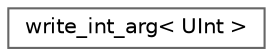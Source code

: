 digraph "类继承关系图"
{
 // LATEX_PDF_SIZE
  bgcolor="transparent";
  edge [fontname=Helvetica,fontsize=10,labelfontname=Helvetica,labelfontsize=10];
  node [fontname=Helvetica,fontsize=10,shape=box,height=0.2,width=0.4];
  rankdir="LR";
  Node0 [id="Node000000",label="write_int_arg\< UInt \>",height=0.2,width=0.4,color="grey40", fillcolor="white", style="filled",URL="$structdetail_1_1write__int__arg.html",tooltip=" "];
}
